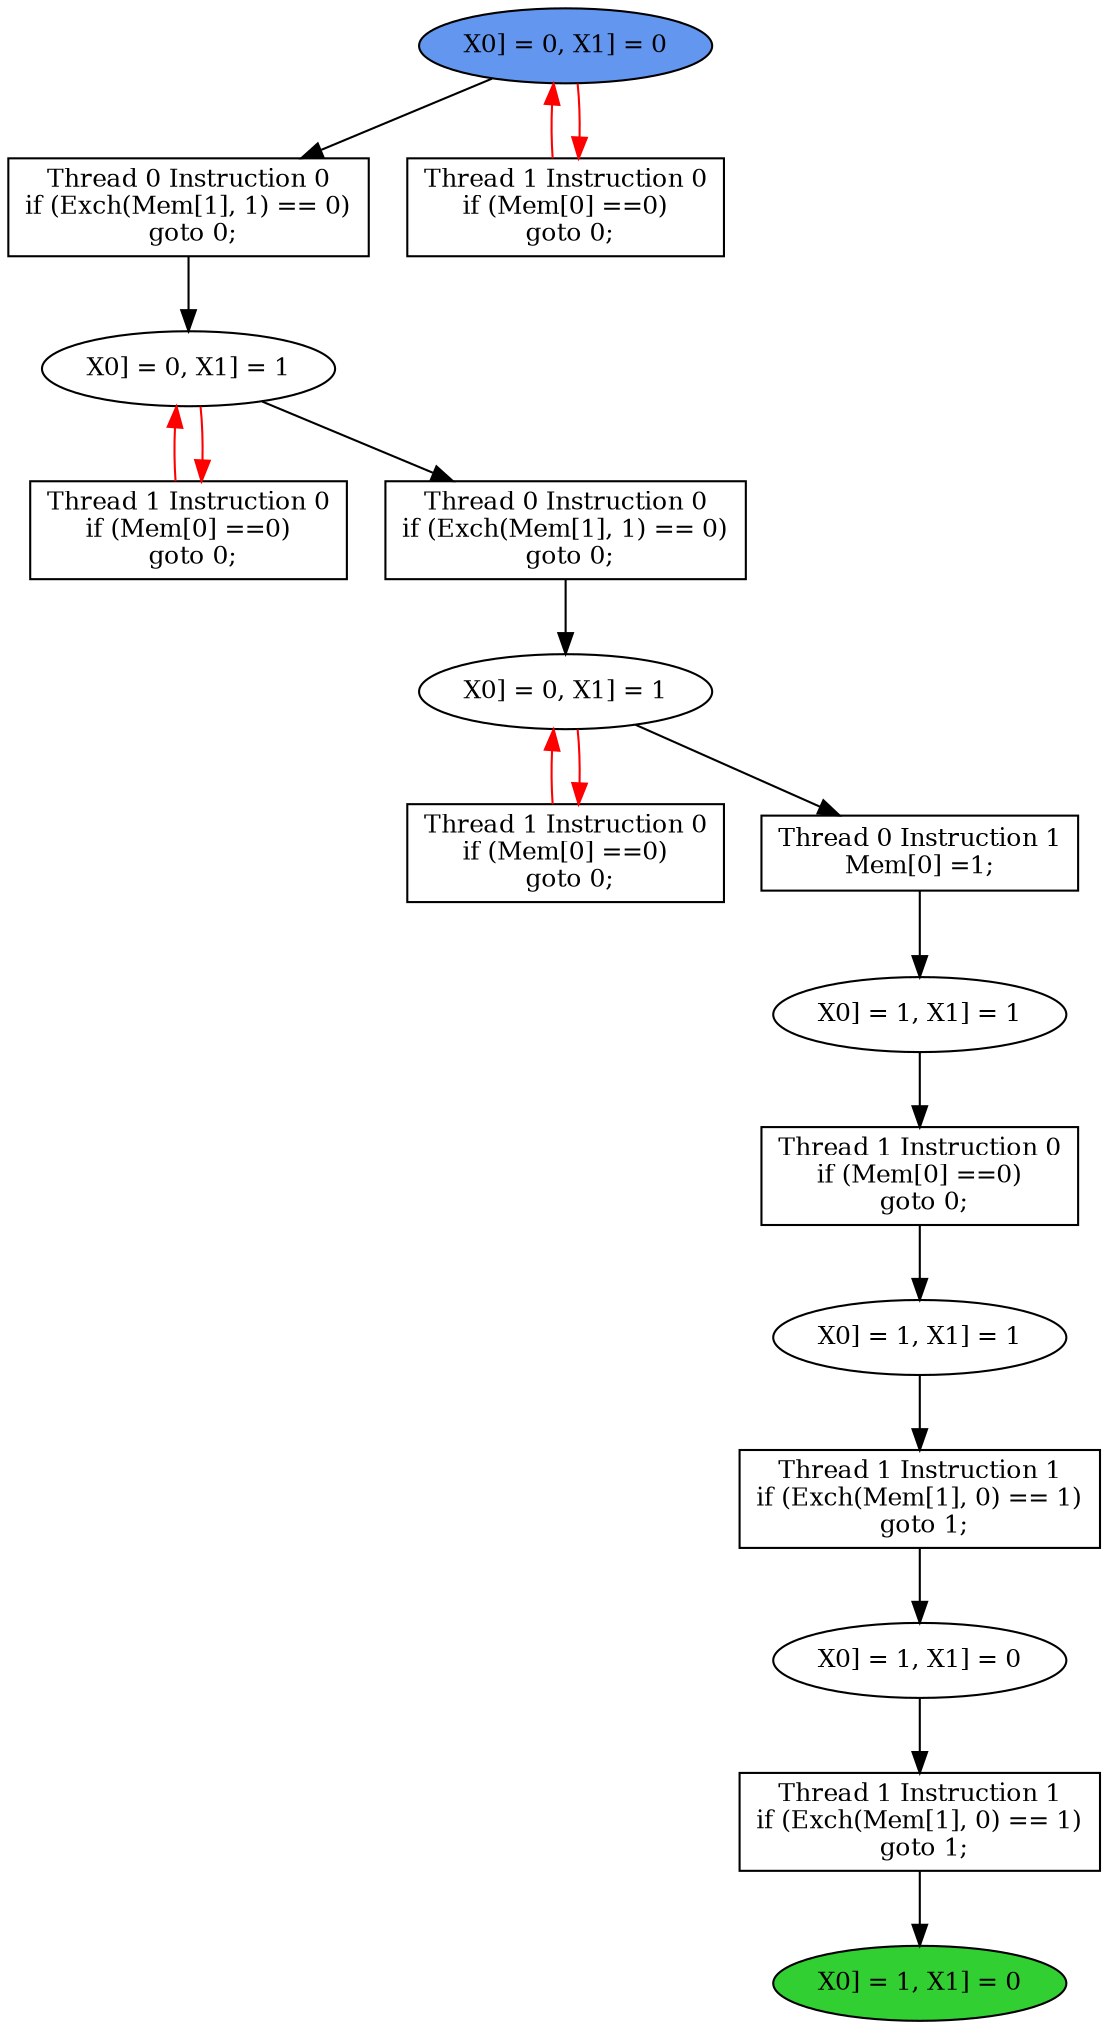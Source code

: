 digraph "graph" {
graph [fontsize=12]
node [fontsize=12]
edge [fontsize=12]
rankdir=TB;
"N16" -> "N15" [uuid = "<A0, S4>", color = "#000000", fontcolor = "#ffffff", style = "solid", label = "", dir = "forward", weight = "1"]
"N26" -> "N25" [uuid = "<A1, S3>", color = "#ff0000", fontcolor = "#ffffff", style = "solid", label = "", dir = "back", weight = "1"]
"N28" -> "N24" [uuid = "<A2, S2>", color = "#ff0000", fontcolor = "#ffffff", style = "solid", label = "", dir = "back", weight = "1"]
"N18" -> "N17" [uuid = "<A3, S1>", color = "#000000", fontcolor = "#ffffff", style = "solid", label = "", dir = "forward", weight = "1"]
"N12" -> "N11" [uuid = "<A4, END>", color = "#000000", fontcolor = "#ffffff", style = "solid", label = "", dir = "forward", weight = "1"]
"N14" -> "N13" [uuid = "<A5, S0>", color = "#000000", fontcolor = "#ffffff", style = "solid", label = "", dir = "forward", weight = "1"]
"N27" -> "N26" [uuid = "<A6, S3>", color = "#000000", fontcolor = "#ffffff", style = "solid", label = "", dir = "forward", weight = "1"]
"N29" -> "N28" [uuid = "<A7, S2>", color = "#000000", fontcolor = "#ffffff", style = "solid", label = "", dir = "forward", weight = "1"]
"N30" -> "N23" [uuid = "<A8, START>", color = "#ff0000", fontcolor = "#ffffff", style = "solid", label = "", dir = "back", weight = "1"]
"N17" -> "N16" [uuid = "<A0, S1>", color = "#000000", fontcolor = "#ffffff", style = "solid", label = "", dir = "forward", weight = "1"]
"N26" -> "N25" [uuid = "<A1, S3>", color = "#ff0000", fontcolor = "#ffffff", style = "solid", label = "", dir = "forward", weight = "1"]
"N28" -> "N24" [uuid = "<A2, S2>", color = "#ff0000", fontcolor = "#ffffff", style = "solid", label = "", dir = "forward", weight = "1"]
"N26" -> "N18" [uuid = "<A3, S3>", color = "#000000", fontcolor = "#ffffff", style = "solid", label = "", dir = "forward", weight = "1"]
"N13" -> "N12" [uuid = "<A4, S0>", color = "#000000", fontcolor = "#ffffff", style = "solid", label = "", dir = "forward", weight = "1"]
"N15" -> "N14" [uuid = "<A5, S4>", color = "#000000", fontcolor = "#ffffff", style = "solid", label = "", dir = "forward", weight = "1"]
"N28" -> "N27" [uuid = "<A6, S2>", color = "#000000", fontcolor = "#ffffff", style = "solid", label = "", dir = "forward", weight = "1"]
"N30" -> "N29" [uuid = "<A7, START>", color = "#000000", fontcolor = "#ffffff", style = "solid", label = "", dir = "forward", weight = "1"]
"N30" -> "N23" [uuid = "<A8, START>", color = "#ff0000", fontcolor = "#ffffff", style = "solid", label = "", dir = "forward", weight = "1"]
"N11" [uuid="END", label="X0] = 1, X1] = 0", fillcolor = "#31cf31", fontcolor = "#000000", shape = "ellipse", style = "filled, solid"]
"N12" [uuid="A4", label="Thread 1 Instruction 1
if (Exch(Mem[1], 0) == 1)
 goto 1;", fillcolor = "#ffffff", fontcolor = "#000000", shape = "box", style = "filled, solid"]
"N13" [uuid="S0", label="X0] = 1, X1] = 0", fillcolor = "#ffffff", fontcolor = "#000000", shape = "ellipse", style = "filled, solid"]
"N14" [uuid="A5", label="Thread 1 Instruction 1
if (Exch(Mem[1], 0) == 1)
 goto 1;", fillcolor = "#ffffff", fontcolor = "#000000", shape = "box", style = "filled, solid"]
"N15" [uuid="S4", label="X0] = 1, X1] = 1", fillcolor = "#ffffff", fontcolor = "#000000", shape = "ellipse", style = "filled, solid"]
"N16" [uuid="A0", label="Thread 1 Instruction 0
if (Mem[0] ==0)
 goto 0;", fillcolor = "#ffffff", fontcolor = "#000000", shape = "box", style = "filled, solid"]
"N17" [uuid="S1", label="X0] = 1, X1] = 1", fillcolor = "#ffffff", fontcolor = "#000000", shape = "ellipse", style = "filled, solid"]
"N18" [uuid="A3", label="Thread 0 Instruction 1
Mem[0] =1;", fillcolor = "#ffffff", fontcolor = "#000000", shape = "box", style = "filled, solid"]
"N23" [uuid="A8", label="Thread 1 Instruction 0
if (Mem[0] ==0)
 goto 0;", fillcolor = "#ffffff", fontcolor = "#000000", shape = "box", style = "filled, solid"]
"N24" [uuid="A2", label="Thread 1 Instruction 0
if (Mem[0] ==0)
 goto 0;", fillcolor = "#ffffff", fontcolor = "#000000", shape = "box", style = "filled, solid"]
"N25" [uuid="A1", label="Thread 1 Instruction 0
if (Mem[0] ==0)
 goto 0;", fillcolor = "#ffffff", fontcolor = "#000000", shape = "box", style = "filled, solid"]
"N26" [uuid="S3", label="X0] = 0, X1] = 1", fillcolor = "#ffffff", fontcolor = "#000000", shape = "ellipse", style = "filled, solid"]
"N27" [uuid="A6", label="Thread 0 Instruction 0
if (Exch(Mem[1], 1) == 0)
 goto 0;", fillcolor = "#ffffff", fontcolor = "#000000", shape = "box", style = "filled, solid"]
"N28" [uuid="S2", label="X0] = 0, X1] = 1", fillcolor = "#ffffff", fontcolor = "#000000", shape = "ellipse", style = "filled, solid"]
"N29" [uuid="A7", label="Thread 0 Instruction 0
if (Exch(Mem[1], 1) == 0)
 goto 0;", fillcolor = "#ffffff", fontcolor = "#000000", shape = "box", style = "filled, solid"]
"N30" [uuid="START", label="X0] = 0, X1] = 0", fillcolor = "#6396ef", fontcolor = "#000000", shape = "ellipse", style = "filled, solid"]
}